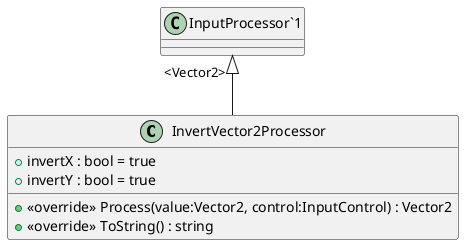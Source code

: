 @startuml
class InvertVector2Processor {
    + invertX : bool = true
    + invertY : bool = true
    + <<override>> Process(value:Vector2, control:InputControl) : Vector2
    + <<override>> ToString() : string
}
"InputProcessor`1" "<Vector2>" <|-- InvertVector2Processor
@enduml

